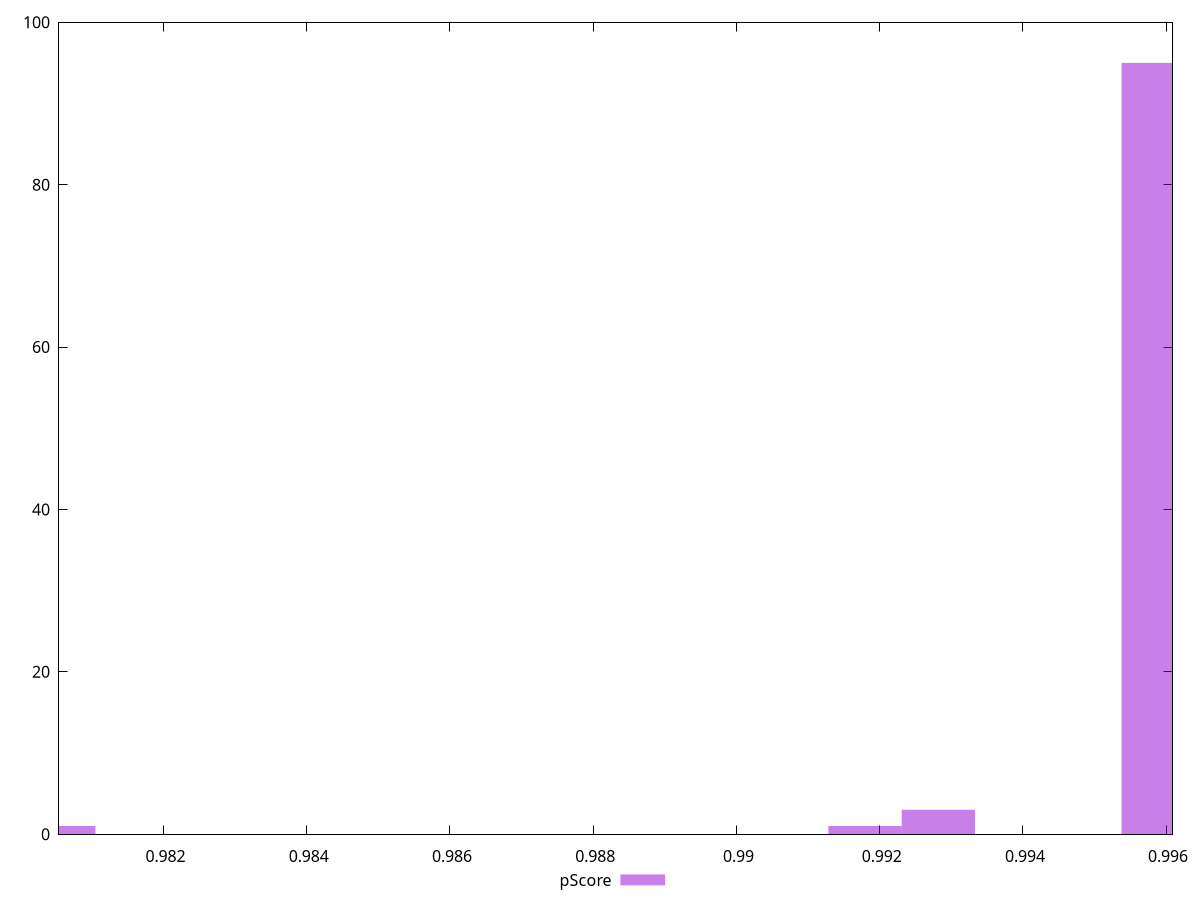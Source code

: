 reset

$pScore <<EOF
0.9805370432767846 1
0.9917958193478125 1
0.995889919737277 95
0.9928193444451786 3
EOF

set key outside below
set boxwidth 0.0010235250973661635
set xrange [0.9805402514776735:0.9960891544304145]
set yrange [0:100]
set trange [0:100]
set style fill transparent solid 0.5 noborder
set terminal svg size 640, 490 enhanced background rgb 'white'
set output "report_00026_2021-02-22T21:38:55.199Z/speed-index/samples/pages+cached+noadtech/pScore/histogram.svg"

plot $pScore title "pScore" with boxes

reset
